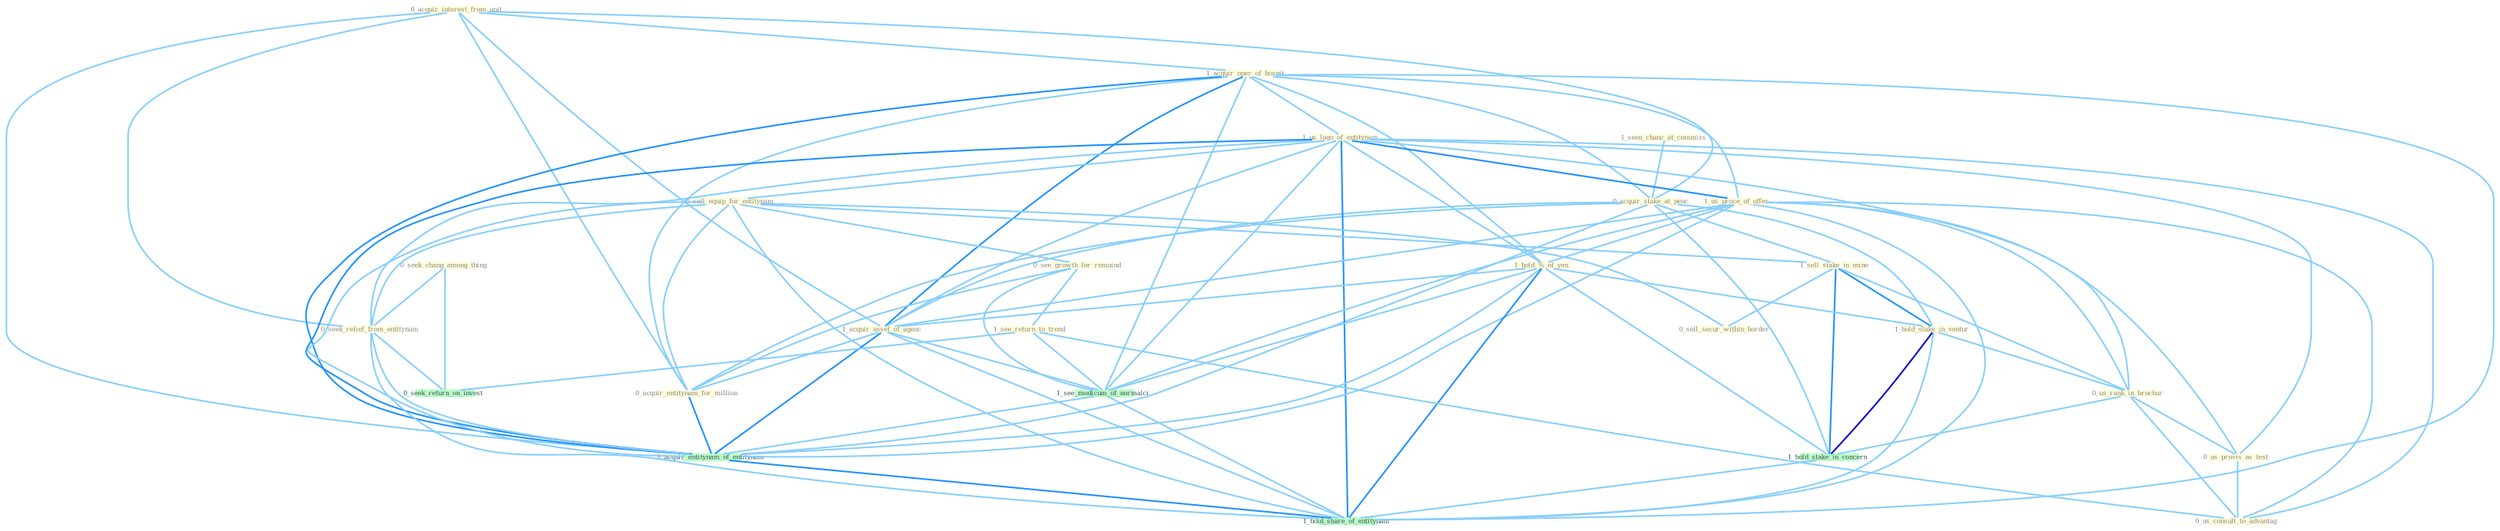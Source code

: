 Graph G{ 
    node
    [shape=polygon,style=filled,width=.5,height=.06,color="#BDFCC9",fixedsize=true,fontsize=4,
    fontcolor="#2f4f4f"];
    {node
    [color="#ffffe0", fontcolor="#8b7d6b"] "1_seen_chanc_at_commiss " "0_acquir_interest_from_unit " "1_acquir_oper_of_hospit " "0_acquir_stake_at_penc " "1_us_logo_of_entitynam " "1_us_proce_of_offer " "0_seek_chang_among_thing " "0_sell_equip_for_entitynam " "0_seek_relief_from_entitynam " "1_sell_stake_in_mine " "0_sell_secur_within_border " "1_hold_%_of_yen " "1_hold_stake_in_ventur " "1_acquir_asset_of_agenc " "0_us_rank_in_brochur " "0_see_growth_for_remaind " "1_see_return_to_trend " "0_us_provis_as_test " "0_acquir_entitynam_for_million " "0_us_consult_to_advantag "}
{node [color="#fff0f5", fontcolor="#b22222"]}
edge [color="#B0E2FF"];

	"1_seen_chanc_at_commiss " -- "0_acquir_stake_at_penc " [w="1", color="#87cefa" ];
	"0_acquir_interest_from_unit " -- "1_acquir_oper_of_hospit " [w="1", color="#87cefa" ];
	"0_acquir_interest_from_unit " -- "0_acquir_stake_at_penc " [w="1", color="#87cefa" ];
	"0_acquir_interest_from_unit " -- "0_seek_relief_from_entitynam " [w="1", color="#87cefa" ];
	"0_acquir_interest_from_unit " -- "1_acquir_asset_of_agenc " [w="1", color="#87cefa" ];
	"0_acquir_interest_from_unit " -- "0_acquir_entitynam_for_million " [w="1", color="#87cefa" ];
	"0_acquir_interest_from_unit " -- "1_acquir_entitynam_of_entitynam " [w="1", color="#87cefa" ];
	"1_acquir_oper_of_hospit " -- "0_acquir_stake_at_penc " [w="1", color="#87cefa" ];
	"1_acquir_oper_of_hospit " -- "1_us_logo_of_entitynam " [w="1", color="#87cefa" ];
	"1_acquir_oper_of_hospit " -- "1_us_proce_of_offer " [w="1", color="#87cefa" ];
	"1_acquir_oper_of_hospit " -- "1_hold_%_of_yen " [w="1", color="#87cefa" ];
	"1_acquir_oper_of_hospit " -- "1_acquir_asset_of_agenc " [w="2", color="#1e90ff" , len=0.8];
	"1_acquir_oper_of_hospit " -- "0_acquir_entitynam_for_million " [w="1", color="#87cefa" ];
	"1_acquir_oper_of_hospit " -- "1_see_modicum_of_normalci " [w="1", color="#87cefa" ];
	"1_acquir_oper_of_hospit " -- "1_acquir_entitynam_of_entitynam " [w="2", color="#1e90ff" , len=0.8];
	"1_acquir_oper_of_hospit " -- "1_hold_share_of_entitynam " [w="1", color="#87cefa" ];
	"0_acquir_stake_at_penc " -- "1_sell_stake_in_mine " [w="1", color="#87cefa" ];
	"0_acquir_stake_at_penc " -- "1_hold_stake_in_ventur " [w="1", color="#87cefa" ];
	"0_acquir_stake_at_penc " -- "1_acquir_asset_of_agenc " [w="1", color="#87cefa" ];
	"0_acquir_stake_at_penc " -- "0_acquir_entitynam_for_million " [w="1", color="#87cefa" ];
	"0_acquir_stake_at_penc " -- "1_hold_stake_in_concern " [w="1", color="#87cefa" ];
	"0_acquir_stake_at_penc " -- "1_acquir_entitynam_of_entitynam " [w="1", color="#87cefa" ];
	"1_us_logo_of_entitynam " -- "1_us_proce_of_offer " [w="2", color="#1e90ff" , len=0.8];
	"1_us_logo_of_entitynam " -- "0_sell_equip_for_entitynam " [w="1", color="#87cefa" ];
	"1_us_logo_of_entitynam " -- "0_seek_relief_from_entitynam " [w="1", color="#87cefa" ];
	"1_us_logo_of_entitynam " -- "1_hold_%_of_yen " [w="1", color="#87cefa" ];
	"1_us_logo_of_entitynam " -- "1_acquir_asset_of_agenc " [w="1", color="#87cefa" ];
	"1_us_logo_of_entitynam " -- "0_us_rank_in_brochur " [w="1", color="#87cefa" ];
	"1_us_logo_of_entitynam " -- "0_us_provis_as_test " [w="1", color="#87cefa" ];
	"1_us_logo_of_entitynam " -- "0_us_consult_to_advantag " [w="1", color="#87cefa" ];
	"1_us_logo_of_entitynam " -- "1_see_modicum_of_normalci " [w="1", color="#87cefa" ];
	"1_us_logo_of_entitynam " -- "1_acquir_entitynam_of_entitynam " [w="2", color="#1e90ff" , len=0.8];
	"1_us_logo_of_entitynam " -- "1_hold_share_of_entitynam " [w="2", color="#1e90ff" , len=0.8];
	"1_us_proce_of_offer " -- "1_hold_%_of_yen " [w="1", color="#87cefa" ];
	"1_us_proce_of_offer " -- "1_acquir_asset_of_agenc " [w="1", color="#87cefa" ];
	"1_us_proce_of_offer " -- "0_us_rank_in_brochur " [w="1", color="#87cefa" ];
	"1_us_proce_of_offer " -- "0_us_provis_as_test " [w="1", color="#87cefa" ];
	"1_us_proce_of_offer " -- "0_us_consult_to_advantag " [w="1", color="#87cefa" ];
	"1_us_proce_of_offer " -- "1_see_modicum_of_normalci " [w="1", color="#87cefa" ];
	"1_us_proce_of_offer " -- "1_acquir_entitynam_of_entitynam " [w="1", color="#87cefa" ];
	"1_us_proce_of_offer " -- "1_hold_share_of_entitynam " [w="1", color="#87cefa" ];
	"0_seek_chang_among_thing " -- "0_seek_relief_from_entitynam " [w="1", color="#87cefa" ];
	"0_seek_chang_among_thing " -- "0_seek_return_on_invest " [w="1", color="#87cefa" ];
	"0_sell_equip_for_entitynam " -- "0_seek_relief_from_entitynam " [w="1", color="#87cefa" ];
	"0_sell_equip_for_entitynam " -- "1_sell_stake_in_mine " [w="1", color="#87cefa" ];
	"0_sell_equip_for_entitynam " -- "0_sell_secur_within_border " [w="1", color="#87cefa" ];
	"0_sell_equip_for_entitynam " -- "0_see_growth_for_remaind " [w="1", color="#87cefa" ];
	"0_sell_equip_for_entitynam " -- "0_acquir_entitynam_for_million " [w="1", color="#87cefa" ];
	"0_sell_equip_for_entitynam " -- "1_acquir_entitynam_of_entitynam " [w="1", color="#87cefa" ];
	"0_sell_equip_for_entitynam " -- "1_hold_share_of_entitynam " [w="1", color="#87cefa" ];
	"0_seek_relief_from_entitynam " -- "0_seek_return_on_invest " [w="1", color="#87cefa" ];
	"0_seek_relief_from_entitynam " -- "1_acquir_entitynam_of_entitynam " [w="1", color="#87cefa" ];
	"0_seek_relief_from_entitynam " -- "1_hold_share_of_entitynam " [w="1", color="#87cefa" ];
	"1_sell_stake_in_mine " -- "0_sell_secur_within_border " [w="1", color="#87cefa" ];
	"1_sell_stake_in_mine " -- "1_hold_stake_in_ventur " [w="2", color="#1e90ff" , len=0.8];
	"1_sell_stake_in_mine " -- "0_us_rank_in_brochur " [w="1", color="#87cefa" ];
	"1_sell_stake_in_mine " -- "1_hold_stake_in_concern " [w="2", color="#1e90ff" , len=0.8];
	"1_hold_%_of_yen " -- "1_hold_stake_in_ventur " [w="1", color="#87cefa" ];
	"1_hold_%_of_yen " -- "1_acquir_asset_of_agenc " [w="1", color="#87cefa" ];
	"1_hold_%_of_yen " -- "1_hold_stake_in_concern " [w="1", color="#87cefa" ];
	"1_hold_%_of_yen " -- "1_see_modicum_of_normalci " [w="1", color="#87cefa" ];
	"1_hold_%_of_yen " -- "1_acquir_entitynam_of_entitynam " [w="1", color="#87cefa" ];
	"1_hold_%_of_yen " -- "1_hold_share_of_entitynam " [w="2", color="#1e90ff" , len=0.8];
	"1_hold_stake_in_ventur " -- "0_us_rank_in_brochur " [w="1", color="#87cefa" ];
	"1_hold_stake_in_ventur " -- "1_hold_stake_in_concern " [w="3", color="#0000cd" , len=0.6];
	"1_hold_stake_in_ventur " -- "1_hold_share_of_entitynam " [w="1", color="#87cefa" ];
	"1_acquir_asset_of_agenc " -- "0_acquir_entitynam_for_million " [w="1", color="#87cefa" ];
	"1_acquir_asset_of_agenc " -- "1_see_modicum_of_normalci " [w="1", color="#87cefa" ];
	"1_acquir_asset_of_agenc " -- "1_acquir_entitynam_of_entitynam " [w="2", color="#1e90ff" , len=0.8];
	"1_acquir_asset_of_agenc " -- "1_hold_share_of_entitynam " [w="1", color="#87cefa" ];
	"0_us_rank_in_brochur " -- "0_us_provis_as_test " [w="1", color="#87cefa" ];
	"0_us_rank_in_brochur " -- "0_us_consult_to_advantag " [w="1", color="#87cefa" ];
	"0_us_rank_in_brochur " -- "1_hold_stake_in_concern " [w="1", color="#87cefa" ];
	"0_see_growth_for_remaind " -- "1_see_return_to_trend " [w="1", color="#87cefa" ];
	"0_see_growth_for_remaind " -- "0_acquir_entitynam_for_million " [w="1", color="#87cefa" ];
	"0_see_growth_for_remaind " -- "1_see_modicum_of_normalci " [w="1", color="#87cefa" ];
	"1_see_return_to_trend " -- "0_us_consult_to_advantag " [w="1", color="#87cefa" ];
	"1_see_return_to_trend " -- "0_seek_return_on_invest " [w="1", color="#87cefa" ];
	"1_see_return_to_trend " -- "1_see_modicum_of_normalci " [w="1", color="#87cefa" ];
	"0_us_provis_as_test " -- "0_us_consult_to_advantag " [w="1", color="#87cefa" ];
	"0_acquir_entitynam_for_million " -- "1_acquir_entitynam_of_entitynam " [w="2", color="#1e90ff" , len=0.8];
	"1_hold_stake_in_concern " -- "1_hold_share_of_entitynam " [w="1", color="#87cefa" ];
	"1_see_modicum_of_normalci " -- "1_acquir_entitynam_of_entitynam " [w="1", color="#87cefa" ];
	"1_see_modicum_of_normalci " -- "1_hold_share_of_entitynam " [w="1", color="#87cefa" ];
	"1_acquir_entitynam_of_entitynam " -- "1_hold_share_of_entitynam " [w="2", color="#1e90ff" , len=0.8];
}